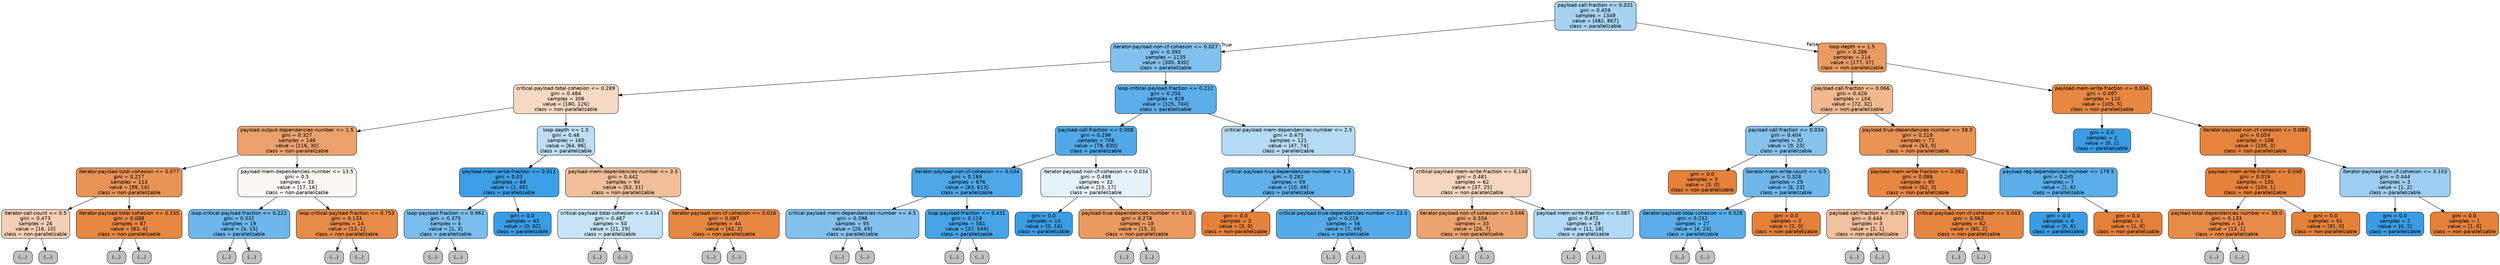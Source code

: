 digraph Tree {
node [shape=box, style="filled, rounded", color="black", fontname=helvetica] ;
edge [fontname=helvetica] ;
0 [label="payload-call-fraction <= 0.031\ngini = 0.459\nsamples = 1349\nvalue = [482, 867]\nclass = parallelizable", fillcolor="#399de571"] ;
1 [label="iterator-payload-non-cf-cohesion <= 0.027\ngini = 0.393\nsamples = 1135\nvalue = [305, 830]\nclass = parallelizable", fillcolor="#399de5a1"] ;
0 -> 1 [labeldistance=2.5, labelangle=45, headlabel="True"] ;
2 [label="critical-payload-total-cohesion <= 0.289\ngini = 0.484\nsamples = 306\nvalue = [180, 126]\nclass = non-parallelizable", fillcolor="#e581394d"] ;
1 -> 2 ;
3 [label="payload-output-dependencies-number <= 1.5\ngini = 0.327\nsamples = 146\nvalue = [116, 30]\nclass = non-parallelizable", fillcolor="#e58139bd"] ;
2 -> 3 ;
4 [label="iterator-payload-total-cohesion <= 0.077\ngini = 0.217\nsamples = 113\nvalue = [99, 14]\nclass = non-parallelizable", fillcolor="#e58139db"] ;
3 -> 4 ;
5 [label="iterator-call-count <= 0.5\ngini = 0.473\nsamples = 26\nvalue = [16, 10]\nclass = non-parallelizable", fillcolor="#e5813960"] ;
4 -> 5 ;
6 [label="(...)", fillcolor="#C0C0C0"] ;
5 -> 6 ;
17 [label="(...)", fillcolor="#C0C0C0"] ;
5 -> 17 ;
18 [label="iterator-payload-total-cohesion <= 0.155\ngini = 0.088\nsamples = 87\nvalue = [83, 4]\nclass = non-parallelizable", fillcolor="#e58139f3"] ;
4 -> 18 ;
19 [label="(...)", fillcolor="#C0C0C0"] ;
18 -> 19 ;
24 [label="(...)", fillcolor="#C0C0C0"] ;
18 -> 24 ;
29 [label="payload-mem-dependencies-number <= 13.5\ngini = 0.5\nsamples = 33\nvalue = [17, 16]\nclass = non-parallelizable", fillcolor="#e581390f"] ;
3 -> 29 ;
30 [label="loop-critical-payload-fraction <= 0.222\ngini = 0.332\nsamples = 19\nvalue = [4, 15]\nclass = parallelizable", fillcolor="#399de5bb"] ;
29 -> 30 ;
31 [label="(...)", fillcolor="#C0C0C0"] ;
30 -> 31 ;
32 [label="(...)", fillcolor="#C0C0C0"] ;
30 -> 32 ;
35 [label="loop-critical-payload-fraction <= 0.753\ngini = 0.133\nsamples = 14\nvalue = [13, 1]\nclass = non-parallelizable", fillcolor="#e58139eb"] ;
29 -> 35 ;
36 [label="(...)", fillcolor="#C0C0C0"] ;
35 -> 36 ;
37 [label="(...)", fillcolor="#C0C0C0"] ;
35 -> 37 ;
38 [label="loop-depth <= 1.5\ngini = 0.48\nsamples = 160\nvalue = [64, 96]\nclass = parallelizable", fillcolor="#399de555"] ;
2 -> 38 ;
39 [label="payload-mem-write-fraction <= 0.011\ngini = 0.03\nsamples = 66\nvalue = [1, 65]\nclass = parallelizable", fillcolor="#399de5fb"] ;
38 -> 39 ;
40 [label="loop-payload-fraction <= 0.961\ngini = 0.375\nsamples = 4\nvalue = [1, 3]\nclass = parallelizable", fillcolor="#399de5aa"] ;
39 -> 40 ;
41 [label="(...)", fillcolor="#C0C0C0"] ;
40 -> 41 ;
42 [label="(...)", fillcolor="#C0C0C0"] ;
40 -> 42 ;
43 [label="gini = 0.0\nsamples = 62\nvalue = [0, 62]\nclass = parallelizable", fillcolor="#399de5ff"] ;
39 -> 43 ;
44 [label="payload-mem-dependencies-number <= 3.5\ngini = 0.442\nsamples = 94\nvalue = [63, 31]\nclass = non-parallelizable", fillcolor="#e5813982"] ;
38 -> 44 ;
45 [label="critical-payload-total-cohesion <= 0.434\ngini = 0.487\nsamples = 50\nvalue = [21, 29]\nclass = parallelizable", fillcolor="#399de546"] ;
44 -> 45 ;
46 [label="(...)", fillcolor="#C0C0C0"] ;
45 -> 46 ;
57 [label="(...)", fillcolor="#C0C0C0"] ;
45 -> 57 ;
64 [label="iterator-payload-non-cf-cohesion <= 0.026\ngini = 0.087\nsamples = 44\nvalue = [42, 2]\nclass = non-parallelizable", fillcolor="#e58139f3"] ;
44 -> 64 ;
65 [label="(...)", fillcolor="#C0C0C0"] ;
64 -> 65 ;
70 [label="(...)", fillcolor="#C0C0C0"] ;
64 -> 70 ;
71 [label="loop-critical-payload-fraction <= 0.222\ngini = 0.256\nsamples = 829\nvalue = [125, 704]\nclass = parallelizable", fillcolor="#399de5d2"] ;
1 -> 71 ;
72 [label="payload-call-fraction <= 0.008\ngini = 0.196\nsamples = 708\nvalue = [78, 630]\nclass = parallelizable", fillcolor="#399de5df"] ;
71 -> 72 ;
73 [label="iterator-payload-non-cf-cohesion <= 0.034\ngini = 0.169\nsamples = 676\nvalue = [63, 613]\nclass = parallelizable", fillcolor="#399de5e5"] ;
72 -> 73 ;
74 [label="critical-payload-mem-dependencies-number <= 4.5\ngini = 0.398\nsamples = 95\nvalue = [26, 69]\nclass = parallelizable", fillcolor="#399de59f"] ;
73 -> 74 ;
75 [label="(...)", fillcolor="#C0C0C0"] ;
74 -> 75 ;
98 [label="(...)", fillcolor="#C0C0C0"] ;
74 -> 98 ;
103 [label="loop-payload-fraction <= 0.431\ngini = 0.119\nsamples = 581\nvalue = [37, 544]\nclass = parallelizable", fillcolor="#399de5ee"] ;
73 -> 103 ;
104 [label="(...)", fillcolor="#C0C0C0"] ;
103 -> 104 ;
107 [label="(...)", fillcolor="#C0C0C0"] ;
103 -> 107 ;
178 [label="iterator-payload-non-cf-cohesion <= 0.034\ngini = 0.498\nsamples = 32\nvalue = [15, 17]\nclass = parallelizable", fillcolor="#399de51e"] ;
72 -> 178 ;
179 [label="gini = 0.0\nsamples = 14\nvalue = [0, 14]\nclass = parallelizable", fillcolor="#399de5ff"] ;
178 -> 179 ;
180 [label="payload-true-dependencies-number <= 31.0\ngini = 0.278\nsamples = 18\nvalue = [15, 3]\nclass = non-parallelizable", fillcolor="#e58139cc"] ;
178 -> 180 ;
181 [label="(...)", fillcolor="#C0C0C0"] ;
180 -> 181 ;
182 [label="(...)", fillcolor="#C0C0C0"] ;
180 -> 182 ;
185 [label="critical-payload-mem-dependencies-number <= 2.5\ngini = 0.475\nsamples = 121\nvalue = [47, 74]\nclass = parallelizable", fillcolor="#399de55d"] ;
71 -> 185 ;
186 [label="critical-payload-true-dependencies-number <= 1.5\ngini = 0.282\nsamples = 59\nvalue = [10, 49]\nclass = parallelizable", fillcolor="#399de5cb"] ;
185 -> 186 ;
187 [label="gini = 0.0\nsamples = 3\nvalue = [3, 0]\nclass = non-parallelizable", fillcolor="#e58139ff"] ;
186 -> 187 ;
188 [label="critical-payload-true-dependencies-number <= 23.5\ngini = 0.219\nsamples = 56\nvalue = [7, 49]\nclass = parallelizable", fillcolor="#399de5db"] ;
186 -> 188 ;
189 [label="(...)", fillcolor="#C0C0C0"] ;
188 -> 189 ;
204 [label="(...)", fillcolor="#C0C0C0"] ;
188 -> 204 ;
205 [label="critical-payload-mem-write-fraction <= 0.148\ngini = 0.481\nsamples = 62\nvalue = [37, 25]\nclass = non-parallelizable", fillcolor="#e5813953"] ;
185 -> 205 ;
206 [label="iterator-payload-non-cf-cohesion <= 0.046\ngini = 0.334\nsamples = 33\nvalue = [26, 7]\nclass = non-parallelizable", fillcolor="#e58139ba"] ;
205 -> 206 ;
207 [label="(...)", fillcolor="#C0C0C0"] ;
206 -> 207 ;
212 [label="(...)", fillcolor="#C0C0C0"] ;
206 -> 212 ;
219 [label="payload-mem-write-fraction <= 0.087\ngini = 0.471\nsamples = 29\nvalue = [11, 18]\nclass = parallelizable", fillcolor="#399de563"] ;
205 -> 219 ;
220 [label="(...)", fillcolor="#C0C0C0"] ;
219 -> 220 ;
229 [label="(...)", fillcolor="#C0C0C0"] ;
219 -> 229 ;
230 [label="loop-depth <= 1.5\ngini = 0.286\nsamples = 214\nvalue = [177, 37]\nclass = non-parallelizable", fillcolor="#e58139ca"] ;
0 -> 230 [labeldistance=2.5, labelangle=-45, headlabel="False"] ;
231 [label="payload-call-fraction <= 0.066\ngini = 0.426\nsamples = 104\nvalue = [72, 32]\nclass = non-parallelizable", fillcolor="#e581398e"] ;
230 -> 231 ;
232 [label="payload-call-fraction <= 0.034\ngini = 0.404\nsamples = 32\nvalue = [9, 23]\nclass = parallelizable", fillcolor="#399de59b"] ;
231 -> 232 ;
233 [label="gini = 0.0\nsamples = 3\nvalue = [3, 0]\nclass = non-parallelizable", fillcolor="#e58139ff"] ;
232 -> 233 ;
234 [label="iterator-mem-write-count <= 0.5\ngini = 0.328\nsamples = 29\nvalue = [6, 23]\nclass = parallelizable", fillcolor="#399de5bc"] ;
232 -> 234 ;
235 [label="iterator-payload-total-cohesion <= 0.528\ngini = 0.252\nsamples = 27\nvalue = [4, 23]\nclass = parallelizable", fillcolor="#399de5d3"] ;
234 -> 235 ;
236 [label="(...)", fillcolor="#C0C0C0"] ;
235 -> 236 ;
243 [label="(...)", fillcolor="#C0C0C0"] ;
235 -> 243 ;
244 [label="gini = 0.0\nsamples = 2\nvalue = [2, 0]\nclass = non-parallelizable", fillcolor="#e58139ff"] ;
234 -> 244 ;
245 [label="payload-true-dependencies-number <= 58.5\ngini = 0.219\nsamples = 72\nvalue = [63, 9]\nclass = non-parallelizable", fillcolor="#e58139db"] ;
231 -> 245 ;
246 [label="payload-mem-write-fraction <= 0.082\ngini = 0.088\nsamples = 65\nvalue = [62, 3]\nclass = non-parallelizable", fillcolor="#e58139f3"] ;
245 -> 246 ;
247 [label="payload-call-fraction <= 0.078\ngini = 0.444\nsamples = 3\nvalue = [2, 1]\nclass = non-parallelizable", fillcolor="#e581397f"] ;
246 -> 247 ;
248 [label="(...)", fillcolor="#C0C0C0"] ;
247 -> 248 ;
249 [label="(...)", fillcolor="#C0C0C0"] ;
247 -> 249 ;
250 [label="critical-payload-non-cf-cohesion <= 0.043\ngini = 0.062\nsamples = 62\nvalue = [60, 2]\nclass = non-parallelizable", fillcolor="#e58139f6"] ;
246 -> 250 ;
251 [label="(...)", fillcolor="#C0C0C0"] ;
250 -> 251 ;
256 [label="(...)", fillcolor="#C0C0C0"] ;
250 -> 256 ;
259 [label="payload-reg-dependencies-number <= 179.5\ngini = 0.245\nsamples = 7\nvalue = [1, 6]\nclass = parallelizable", fillcolor="#399de5d4"] ;
245 -> 259 ;
260 [label="gini = 0.0\nsamples = 6\nvalue = [0, 6]\nclass = parallelizable", fillcolor="#399de5ff"] ;
259 -> 260 ;
261 [label="gini = 0.0\nsamples = 1\nvalue = [1, 0]\nclass = non-parallelizable", fillcolor="#e58139ff"] ;
259 -> 261 ;
262 [label="payload-mem-write-fraction <= 0.034\ngini = 0.087\nsamples = 110\nvalue = [105, 5]\nclass = non-parallelizable", fillcolor="#e58139f3"] ;
230 -> 262 ;
263 [label="gini = 0.0\nsamples = 2\nvalue = [0, 2]\nclass = parallelizable", fillcolor="#399de5ff"] ;
262 -> 263 ;
264 [label="iterator-payload-non-cf-cohesion <= 0.088\ngini = 0.054\nsamples = 108\nvalue = [105, 3]\nclass = non-parallelizable", fillcolor="#e58139f8"] ;
262 -> 264 ;
265 [label="payload-mem-write-fraction <= 0.048\ngini = 0.019\nsamples = 105\nvalue = [104, 1]\nclass = non-parallelizable", fillcolor="#e58139fd"] ;
264 -> 265 ;
266 [label="payload-total-dependencies-number <= 39.0\ngini = 0.133\nsamples = 14\nvalue = [13, 1]\nclass = non-parallelizable", fillcolor="#e58139eb"] ;
265 -> 266 ;
267 [label="(...)", fillcolor="#C0C0C0"] ;
266 -> 267 ;
268 [label="(...)", fillcolor="#C0C0C0"] ;
266 -> 268 ;
269 [label="gini = 0.0\nsamples = 91\nvalue = [91, 0]\nclass = non-parallelizable", fillcolor="#e58139ff"] ;
265 -> 269 ;
270 [label="iterator-payload-non-cf-cohesion <= 0.103\ngini = 0.444\nsamples = 3\nvalue = [1, 2]\nclass = parallelizable", fillcolor="#399de57f"] ;
264 -> 270 ;
271 [label="gini = 0.0\nsamples = 2\nvalue = [0, 2]\nclass = parallelizable", fillcolor="#399de5ff"] ;
270 -> 271 ;
272 [label="gini = 0.0\nsamples = 1\nvalue = [1, 0]\nclass = non-parallelizable", fillcolor="#e58139ff"] ;
270 -> 272 ;
}